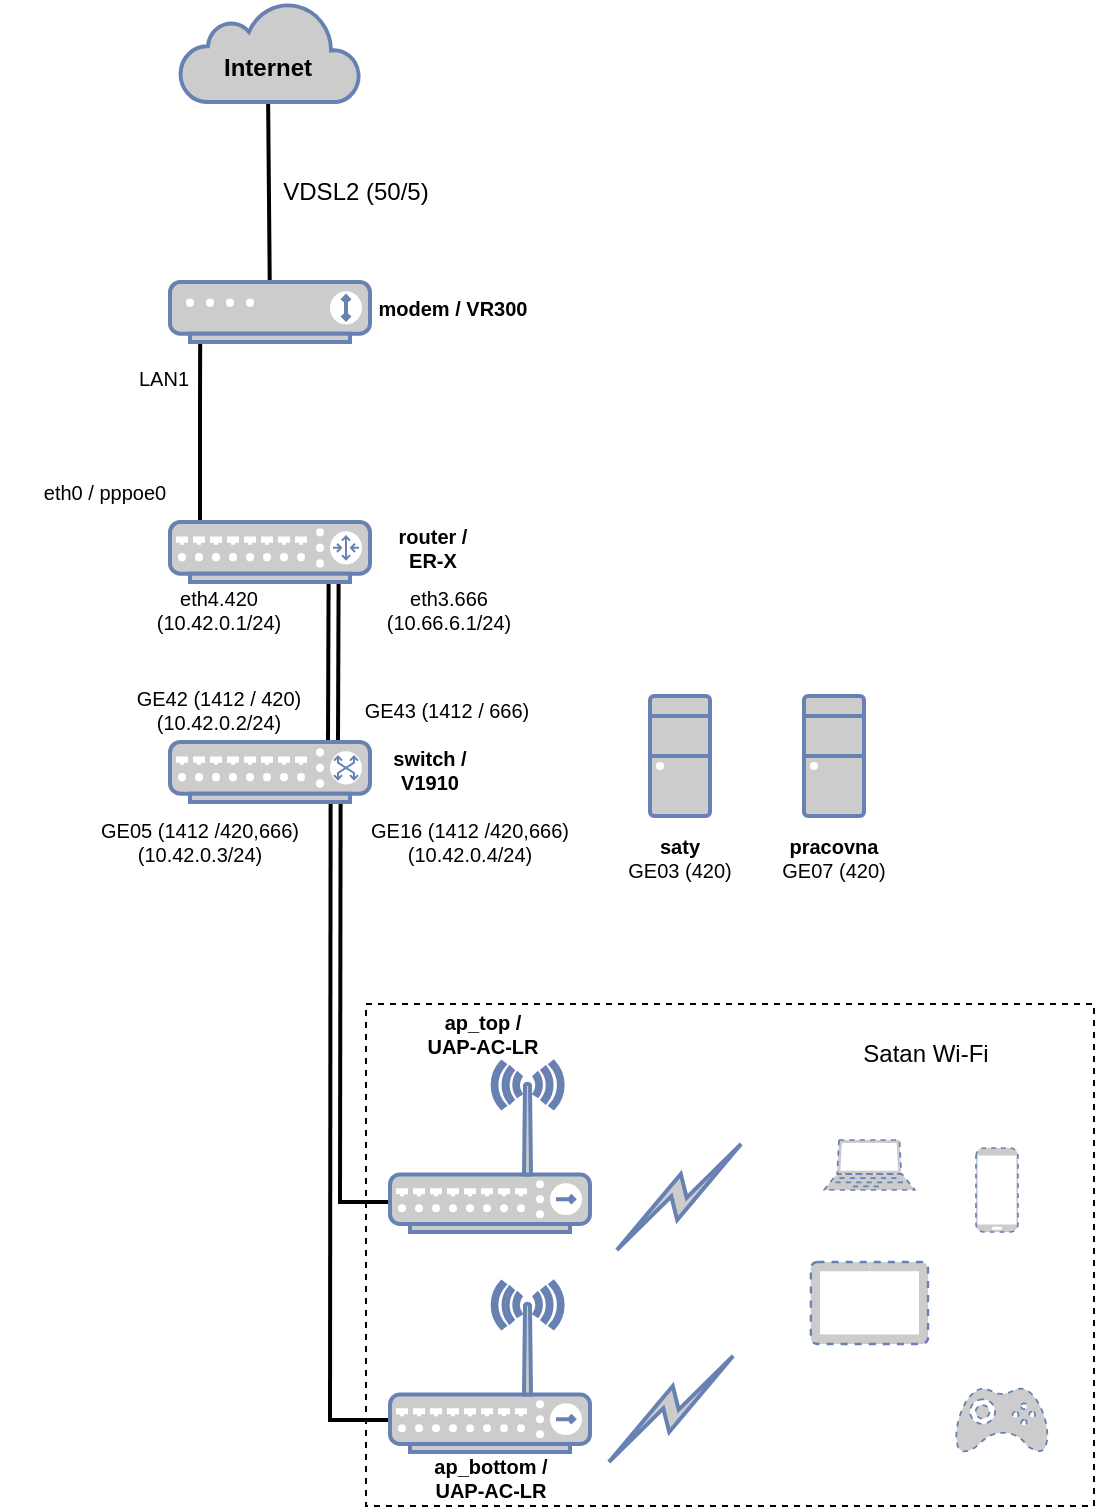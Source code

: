 <mxfile version="14.4.3" type="github">
  <diagram id="amK-OqABhGV1hMvT254c" name="Page-1">
    <mxGraphModel dx="938" dy="612" grid="0" gridSize="10" guides="1" tooltips="1" connect="1" arrows="1" fold="1" page="1" pageScale="1" pageWidth="3000" pageHeight="2000" math="0" shadow="0">
      <root>
        <mxCell id="0" />
        <mxCell id="1" parent="0" />
        <mxCell id="PnP8x-Cw_1Z8EZI-L4fv-6" value="" style="endArrow=none;html=1;strokeWidth=2;fontSize=10;fontColor=#000000;entryX=0.843;entryY=1.004;entryDx=0;entryDy=0;entryPerimeter=0;" edge="1" parent="1">
          <mxGeometry width="50" height="50" relative="1" as="geometry">
            <mxPoint x="1529" y="569.88" as="sourcePoint" />
            <mxPoint x="1529.3" y="490.0" as="targetPoint" />
          </mxGeometry>
        </mxCell>
        <mxCell id="RpHXsyCwReh26o74mjPV-3" value="" style="endArrow=none;html=1;strokeWidth=2;fontColor=#000000;exitX=0.1;exitY=-0.021;exitDx=0;exitDy=0;exitPerimeter=0;entryX=0.101;entryY=0.869;entryDx=0;entryDy=0;entryPerimeter=0;" parent="1" edge="1">
          <mxGeometry width="50" height="50" relative="1" as="geometry">
            <mxPoint x="1465" y="459.37" as="sourcePoint" />
            <mxPoint x="1465.1" y="366.07" as="targetPoint" />
            <Array as="points">
              <mxPoint x="1465" y="410" />
              <mxPoint x="1465" y="400" />
            </Array>
          </mxGeometry>
        </mxCell>
        <mxCell id="RpHXsyCwReh26o74mjPV-8" value="" style="endArrow=none;html=1;strokeWidth=2;fontSize=10;fontColor=#000000;entryX=0.843;entryY=1.004;entryDx=0;entryDy=0;entryPerimeter=0;" parent="1" target="RpHXsyCwReh26o74mjPV-2" edge="1">
          <mxGeometry width="50" height="50" relative="1" as="geometry">
            <mxPoint x="1534" y="570" as="sourcePoint" />
            <mxPoint x="1530" y="500" as="targetPoint" />
          </mxGeometry>
        </mxCell>
        <mxCell id="y1V8AH87DD4OVQXCn0CU-5" value="" style="endArrow=none;html=1;fontColor=#000000;exitX=0.5;exitY=1;exitDx=0;exitDy=0;spacing=2;strokeWidth=2;" parent="1" source="y1V8AH87DD4OVQXCn0CU-4" target="y1V8AH87DD4OVQXCn0CU-1" edge="1">
          <mxGeometry width="50" height="50" relative="1" as="geometry">
            <mxPoint x="1500" y="260" as="sourcePoint" />
            <mxPoint x="1500" y="390" as="targetPoint" />
          </mxGeometry>
        </mxCell>
        <mxCell id="y1V8AH87DD4OVQXCn0CU-3" value="" style="html=1;outlineConnect=0;fillColor=#CCCCCC;strokeColor=#6881B3;gradientColor=none;gradientDirection=north;strokeWidth=2;shape=mxgraph.networks.cloud;fontColor=#ffffff;" parent="1" vertex="1">
          <mxGeometry x="1455" y="200" width="90" height="50" as="geometry" />
        </mxCell>
        <mxCell id="y1V8AH87DD4OVQXCn0CU-1" value="" style="fontColor=#0066CC;verticalAlign=top;verticalLabelPosition=bottom;labelPosition=center;align=center;html=1;outlineConnect=0;fillColor=#CCCCCC;strokeColor=#6881B3;gradientColor=none;gradientDirection=north;strokeWidth=2;shape=mxgraph.networks.modem;" parent="1" vertex="1">
          <mxGeometry x="1450" y="340" width="100" height="30" as="geometry" />
        </mxCell>
        <mxCell id="y1V8AH87DD4OVQXCn0CU-4" value="Internet" style="text;html=1;align=center;verticalAlign=middle;whiteSpace=wrap;rounded=0;fontStyle=1;" parent="1" vertex="1">
          <mxGeometry x="1479" y="223" width="40" height="20" as="geometry" />
        </mxCell>
        <mxCell id="RpHXsyCwReh26o74mjPV-1" value="VDSL2 (50/5)" style="text;html=1;strokeColor=none;fillColor=none;align=center;verticalAlign=middle;whiteSpace=wrap;rounded=0;fontColor=#000000;fontStyle=0;labelBackgroundColor=#ffffff;" parent="1" vertex="1">
          <mxGeometry x="1505" y="285" width="76" height="20" as="geometry" />
        </mxCell>
        <mxCell id="RpHXsyCwReh26o74mjPV-2" value="" style="fontColor=#0066CC;verticalAlign=top;verticalLabelPosition=bottom;labelPosition=center;align=center;html=1;outlineConnect=0;fillColor=#CCCCCC;strokeColor=#6881B3;gradientColor=none;gradientDirection=north;strokeWidth=2;shape=mxgraph.networks.router;" parent="1" vertex="1">
          <mxGeometry x="1450" y="460" width="100" height="30" as="geometry" />
        </mxCell>
        <mxCell id="RpHXsyCwReh26o74mjPV-4" value="eth0 / pppoe0" style="text;html=1;strokeColor=none;fillColor=none;align=center;verticalAlign=middle;whiteSpace=wrap;rounded=0;fontColor=#000000;fontStyle=0;fontSize=10;labelBackgroundColor=#ffffff;spacing=2;" parent="1" vertex="1">
          <mxGeometry x="1365" y="435" width="105" height="20" as="geometry" />
        </mxCell>
        <mxCell id="RpHXsyCwReh26o74mjPV-7" value="LAN1" style="text;html=1;strokeColor=none;fillColor=none;align=center;verticalAlign=middle;whiteSpace=wrap;rounded=0;fontColor=#000000;fontStyle=0;fontSize=10;labelBackgroundColor=#ffffff;spacing=2;" parent="1" vertex="1">
          <mxGeometry x="1407" y="378" width="80" height="20" as="geometry" />
        </mxCell>
        <mxCell id="RpHXsyCwReh26o74mjPV-9" value="&lt;div&gt;router /&lt;/div&gt;&lt;div&gt;ER-X&lt;/div&gt;" style="text;html=1;strokeColor=none;fillColor=none;align=center;verticalAlign=middle;whiteSpace=wrap;rounded=0;labelBackgroundColor=#ffffff;fontSize=10;fontColor=#000000;fontStyle=1" parent="1" vertex="1">
          <mxGeometry x="1541" y="463" width="81" height="20" as="geometry" />
        </mxCell>
        <mxCell id="RpHXsyCwReh26o74mjPV-10" value="modem / VR300" style="text;html=1;strokeColor=none;fillColor=none;align=center;verticalAlign=middle;whiteSpace=wrap;rounded=0;labelBackgroundColor=#ffffff;fontSize=10;fontColor=#000000;fontStyle=1" parent="1" vertex="1">
          <mxGeometry x="1551" y="343" width="81" height="20" as="geometry" />
        </mxCell>
        <mxCell id="RpHXsyCwReh26o74mjPV-11" value="eth3.666 (10.66.6.1/24)" style="text;html=1;strokeColor=none;fillColor=none;align=center;verticalAlign=middle;whiteSpace=wrap;rounded=0;labelBackgroundColor=#ffffff;fontSize=10;fontColor=#000000;" parent="1" vertex="1">
          <mxGeometry x="1539" y="494" width="101" height="20" as="geometry" />
        </mxCell>
        <mxCell id="RpHXsyCwReh26o74mjPV-12" value="" style="fontColor=#0066CC;verticalAlign=top;verticalLabelPosition=bottom;labelPosition=center;align=center;html=1;outlineConnect=0;fillColor=#CCCCCC;strokeColor=#6881B3;gradientColor=none;gradientDirection=north;strokeWidth=2;shape=mxgraph.networks.switch;labelBackgroundColor=#ffffff;" parent="1" vertex="1">
          <mxGeometry x="1450" y="570" width="100" height="30" as="geometry" />
        </mxCell>
        <mxCell id="RpHXsyCwReh26o74mjPV-13" value="&lt;div&gt;switch /&lt;/div&gt;&lt;div&gt;V1910&lt;/div&gt;" style="text;html=1;strokeColor=none;fillColor=none;align=center;verticalAlign=middle;whiteSpace=wrap;rounded=0;labelBackgroundColor=#ffffff;fontSize=10;fontColor=#000000;fontStyle=1" parent="1" vertex="1">
          <mxGeometry x="1535" y="574" width="90" height="20" as="geometry" />
        </mxCell>
        <mxCell id="RpHXsyCwReh26o74mjPV-14" value="GE43 (1412 / 666) " style="text;html=1;strokeColor=none;fillColor=none;align=center;verticalAlign=middle;whiteSpace=wrap;rounded=0;labelBackgroundColor=#ffffff;fontSize=10;fontColor=#000000;" parent="1" vertex="1">
          <mxGeometry x="1538" y="544" width="101" height="20" as="geometry" />
        </mxCell>
        <mxCell id="G1m6lCXVvf48cHMdsgCQ-2" value="" style="endArrow=none;html=1;strokeWidth=2;fontSize=10;fontColor=#000000;entryX=0.843;entryY=1.004;entryDx=0;entryDy=0;entryPerimeter=0;" parent="1" edge="1">
          <mxGeometry width="50" height="50" relative="1" as="geometry">
            <mxPoint x="1535" y="800" as="sourcePoint" />
            <mxPoint x="1535.3" y="601" as="targetPoint" />
          </mxGeometry>
        </mxCell>
        <mxCell id="G1m6lCXVvf48cHMdsgCQ-3" value="" style="endArrow=none;html=1;strokeWidth=2;fontSize=10;fontColor=#000000;entryX=0.843;entryY=1.004;entryDx=0;entryDy=0;entryPerimeter=0;" parent="1" edge="1">
          <mxGeometry width="50" height="50" relative="1" as="geometry">
            <mxPoint x="1530" y="910" as="sourcePoint" />
            <mxPoint x="1530.3" y="601" as="targetPoint" />
          </mxGeometry>
        </mxCell>
        <mxCell id="G1m6lCXVvf48cHMdsgCQ-5" value="" style="fontColor=#0066CC;verticalAlign=top;verticalLabelPosition=bottom;labelPosition=center;align=center;html=1;outlineConnect=0;fillColor=#CCCCCC;strokeColor=#6881B3;gradientColor=none;gradientDirection=north;strokeWidth=2;shape=mxgraph.networks.wireless_hub;" parent="1" vertex="1">
          <mxGeometry x="1560" y="840" width="100" height="85" as="geometry" />
        </mxCell>
        <mxCell id="G1m6lCXVvf48cHMdsgCQ-6" value="" style="fontColor=#0066CC;verticalAlign=top;verticalLabelPosition=bottom;labelPosition=center;align=center;html=1;outlineConnect=0;fillColor=#CCCCCC;strokeColor=#6881B3;gradientColor=none;gradientDirection=north;strokeWidth=2;shape=mxgraph.networks.wireless_hub;" parent="1" vertex="1">
          <mxGeometry x="1560" y="730" width="100" height="85" as="geometry" />
        </mxCell>
        <mxCell id="G1m6lCXVvf48cHMdsgCQ-9" value="" style="endArrow=none;html=1;strokeWidth=2;fontSize=10;fontColor=#000000;" parent="1" edge="1">
          <mxGeometry width="50" height="50" relative="1" as="geometry">
            <mxPoint x="1559" y="800" as="sourcePoint" />
            <mxPoint x="1534" y="800" as="targetPoint" />
          </mxGeometry>
        </mxCell>
        <mxCell id="G1m6lCXVvf48cHMdsgCQ-10" value="" style="endArrow=none;html=1;strokeWidth=2;fontSize=10;fontColor=#000000;" parent="1" edge="1">
          <mxGeometry width="50" height="50" relative="1" as="geometry">
            <mxPoint x="1559" y="909" as="sourcePoint" />
            <mxPoint x="1530.5" y="909" as="targetPoint" />
          </mxGeometry>
        </mxCell>
        <mxCell id="G1m6lCXVvf48cHMdsgCQ-12" value="" style="rounded=0;whiteSpace=wrap;html=1;fillColor=none;dashed=1;" parent="1" vertex="1">
          <mxGeometry x="1548" y="701" width="364" height="251" as="geometry" />
        </mxCell>
        <mxCell id="G1m6lCXVvf48cHMdsgCQ-14" value="&lt;div&gt;ap_bottom /&lt;/div&gt;&lt;div&gt;UAP-AC-LR&lt;br&gt;&lt;/div&gt;" style="text;html=1;strokeColor=none;fillColor=none;align=center;verticalAlign=middle;whiteSpace=wrap;rounded=0;labelBackgroundColor=#ffffff;fontSize=10;fontColor=#000000;fontStyle=1" parent="1" vertex="1">
          <mxGeometry x="1569.5" y="928" width="81" height="20" as="geometry" />
        </mxCell>
        <mxCell id="G1m6lCXVvf48cHMdsgCQ-15" value="&lt;div&gt;ap_top /&lt;/div&gt;&lt;div&gt;UAP-AC-LR&lt;br&gt;&lt;/div&gt;" style="text;html=1;strokeColor=none;fillColor=none;align=center;verticalAlign=middle;whiteSpace=wrap;rounded=0;labelBackgroundColor=#ffffff;fontSize=10;fontColor=#000000;fontStyle=1" parent="1" vertex="1">
          <mxGeometry x="1566" y="706" width="81" height="20" as="geometry" />
        </mxCell>
        <mxCell id="G1m6lCXVvf48cHMdsgCQ-17" value="Satan Wi-Fi" style="text;html=1;strokeColor=none;fillColor=none;align=center;verticalAlign=middle;whiteSpace=wrap;rounded=0;dashed=1;" parent="1" vertex="1">
          <mxGeometry x="1793" y="716" width="70" height="20" as="geometry" />
        </mxCell>
        <mxCell id="G1m6lCXVvf48cHMdsgCQ-19" value="" style="html=1;outlineConnect=0;fillColor=#CCCCCC;strokeColor=#6881B3;gradientColor=none;gradientDirection=north;strokeWidth=2;shape=mxgraph.networks.comm_link_edge;html=1;" parent="1" edge="1">
          <mxGeometry width="100" height="100" relative="1" as="geometry">
            <mxPoint x="1670" y="827" as="sourcePoint" />
            <mxPoint x="1739" y="768" as="targetPoint" />
          </mxGeometry>
        </mxCell>
        <mxCell id="G1m6lCXVvf48cHMdsgCQ-20" value="" style="html=1;outlineConnect=0;fillColor=#CCCCCC;strokeColor=#6881B3;gradientColor=none;gradientDirection=north;strokeWidth=2;shape=mxgraph.networks.comm_link_edge;html=1;" parent="1" edge="1">
          <mxGeometry width="100" height="100" relative="1" as="geometry">
            <mxPoint x="1666" y="933" as="sourcePoint" />
            <mxPoint x="1735" y="874" as="targetPoint" />
          </mxGeometry>
        </mxCell>
        <mxCell id="G1m6lCXVvf48cHMdsgCQ-23" value="" style="fontColor=#0066CC;verticalAlign=top;verticalLabelPosition=bottom;labelPosition=center;align=center;html=1;outlineConnect=0;fillColor=#CCCCCC;strokeColor=#6881B3;gradientColor=none;gradientDirection=north;strokeWidth=2;shape=mxgraph.networks.laptop;dashed=1;" parent="1" vertex="1">
          <mxGeometry x="1777" y="769" width="45.45" height="25" as="geometry" />
        </mxCell>
        <mxCell id="G1m6lCXVvf48cHMdsgCQ-24" value="" style="fontColor=#0066CC;verticalAlign=top;verticalLabelPosition=bottom;labelPosition=center;align=center;html=1;outlineConnect=0;fillColor=#CCCCCC;strokeColor=#6881B3;gradientColor=none;gradientDirection=north;strokeWidth=2;shape=mxgraph.networks.mobile;dashed=1;" parent="1" vertex="1">
          <mxGeometry x="1853" y="773" width="21" height="42" as="geometry" />
        </mxCell>
        <mxCell id="G1m6lCXVvf48cHMdsgCQ-25" value="" style="fontColor=#0066CC;verticalAlign=top;verticalLabelPosition=bottom;labelPosition=center;align=center;html=1;outlineConnect=0;fillColor=#CCCCCC;strokeColor=#6881B3;gradientColor=none;gradientDirection=north;strokeWidth=2;shape=mxgraph.networks.tablet;dashed=1;" parent="1" vertex="1">
          <mxGeometry x="1770.44" y="830" width="58.57" height="41" as="geometry" />
        </mxCell>
        <mxCell id="G1m6lCXVvf48cHMdsgCQ-26" value="" style="fontColor=#0066CC;verticalAlign=top;verticalLabelPosition=bottom;labelPosition=center;align=center;html=1;outlineConnect=0;fillColor=#CCCCCC;strokeColor=#6881B3;gradientColor=none;gradientDirection=north;strokeWidth=2;shape=mxgraph.networks.gamepad;dashed=1;" parent="1" vertex="1">
          <mxGeometry x="1843" y="893" width="45.71" height="32" as="geometry" />
        </mxCell>
        <mxCell id="PnP8x-Cw_1Z8EZI-L4fv-7" value="GE42 (1412 / 420) (10.42.0.2/24)" style="text;html=1;strokeColor=none;fillColor=none;align=center;verticalAlign=middle;whiteSpace=wrap;rounded=0;labelBackgroundColor=#ffffff;fontSize=10;fontColor=#000000;" vertex="1" parent="1">
          <mxGeometry x="1424" y="544" width="101" height="20" as="geometry" />
        </mxCell>
        <mxCell id="PnP8x-Cw_1Z8EZI-L4fv-8" value="eth4.420 (10.42.0.1/24)" style="text;html=1;strokeColor=none;fillColor=none;align=center;verticalAlign=middle;whiteSpace=wrap;rounded=0;labelBackgroundColor=#ffffff;fontSize=10;fontColor=#000000;" vertex="1" parent="1">
          <mxGeometry x="1424" y="494" width="101" height="20" as="geometry" />
        </mxCell>
        <mxCell id="PnP8x-Cw_1Z8EZI-L4fv-9" value="&lt;div&gt;GE05 (1412 /420,666) (10.42.0.3/24)&lt;/div&gt;" style="text;html=1;strokeColor=none;fillColor=none;align=center;verticalAlign=middle;whiteSpace=wrap;rounded=0;labelBackgroundColor=#ffffff;fontSize=10;fontColor=#000000;" vertex="1" parent="1">
          <mxGeometry x="1405" y="610" width="120" height="20" as="geometry" />
        </mxCell>
        <mxCell id="PnP8x-Cw_1Z8EZI-L4fv-12" value="" style="group" vertex="1" connectable="0" parent="1">
          <mxGeometry x="1660" y="547" width="90" height="90.5" as="geometry" />
        </mxCell>
        <mxCell id="PnP8x-Cw_1Z8EZI-L4fv-1" value="" style="fontColor=#0066CC;verticalAlign=top;verticalLabelPosition=bottom;labelPosition=center;align=center;html=1;outlineConnect=0;fillColor=#CCCCCC;strokeColor=#6881B3;gradientColor=none;gradientDirection=north;strokeWidth=2;shape=mxgraph.networks.desktop_pc;" vertex="1" parent="PnP8x-Cw_1Z8EZI-L4fv-12">
          <mxGeometry x="30" width="30" height="60" as="geometry" />
        </mxCell>
        <mxCell id="PnP8x-Cw_1Z8EZI-L4fv-3" value="&lt;div&gt;saty &lt;br&gt;&lt;/div&gt;&lt;div&gt;&lt;span style=&quot;font-weight: normal&quot;&gt;GE03 (420)&lt;/span&gt;&lt;br&gt;&lt;/div&gt;" style="text;html=1;strokeColor=none;fillColor=none;align=center;verticalAlign=middle;whiteSpace=wrap;rounded=0;labelBackgroundColor=#ffffff;fontSize=10;fontColor=#000000;fontStyle=1" vertex="1" parent="PnP8x-Cw_1Z8EZI-L4fv-12">
          <mxGeometry y="70.5" width="90" height="20" as="geometry" />
        </mxCell>
        <mxCell id="PnP8x-Cw_1Z8EZI-L4fv-14" value="" style="group" vertex="1" connectable="0" parent="1">
          <mxGeometry x="1737" y="547" width="90" height="90.5" as="geometry" />
        </mxCell>
        <mxCell id="PnP8x-Cw_1Z8EZI-L4fv-2" value="" style="fontColor=#0066CC;verticalAlign=top;verticalLabelPosition=bottom;labelPosition=center;align=center;html=1;outlineConnect=0;fillColor=#CCCCCC;strokeColor=#6881B3;gradientColor=none;gradientDirection=north;strokeWidth=2;shape=mxgraph.networks.desktop_pc;" vertex="1" parent="PnP8x-Cw_1Z8EZI-L4fv-14">
          <mxGeometry x="30" width="30" height="60" as="geometry" />
        </mxCell>
        <mxCell id="PnP8x-Cw_1Z8EZI-L4fv-4" value="&lt;div&gt;pracovna&lt;/div&gt;&lt;span style=&quot;font-weight: normal&quot;&gt;GE07 (420)&lt;br&gt;&lt;/span&gt;" style="text;html=1;strokeColor=none;fillColor=none;align=center;verticalAlign=middle;whiteSpace=wrap;rounded=0;labelBackgroundColor=#ffffff;fontSize=10;fontColor=#000000;fontStyle=1" vertex="1" parent="PnP8x-Cw_1Z8EZI-L4fv-14">
          <mxGeometry y="70.5" width="90" height="20" as="geometry" />
        </mxCell>
        <mxCell id="PnP8x-Cw_1Z8EZI-L4fv-16" value="&lt;div&gt;GE16 (1412 /420,666) (10.42.0.4/24)&lt;/div&gt;" style="text;html=1;strokeColor=none;fillColor=none;align=center;verticalAlign=middle;whiteSpace=wrap;rounded=0;labelBackgroundColor=#ffffff;fontSize=10;fontColor=#000000;" vertex="1" parent="1">
          <mxGeometry x="1540" y="610" width="120" height="20" as="geometry" />
        </mxCell>
      </root>
    </mxGraphModel>
  </diagram>
</mxfile>
